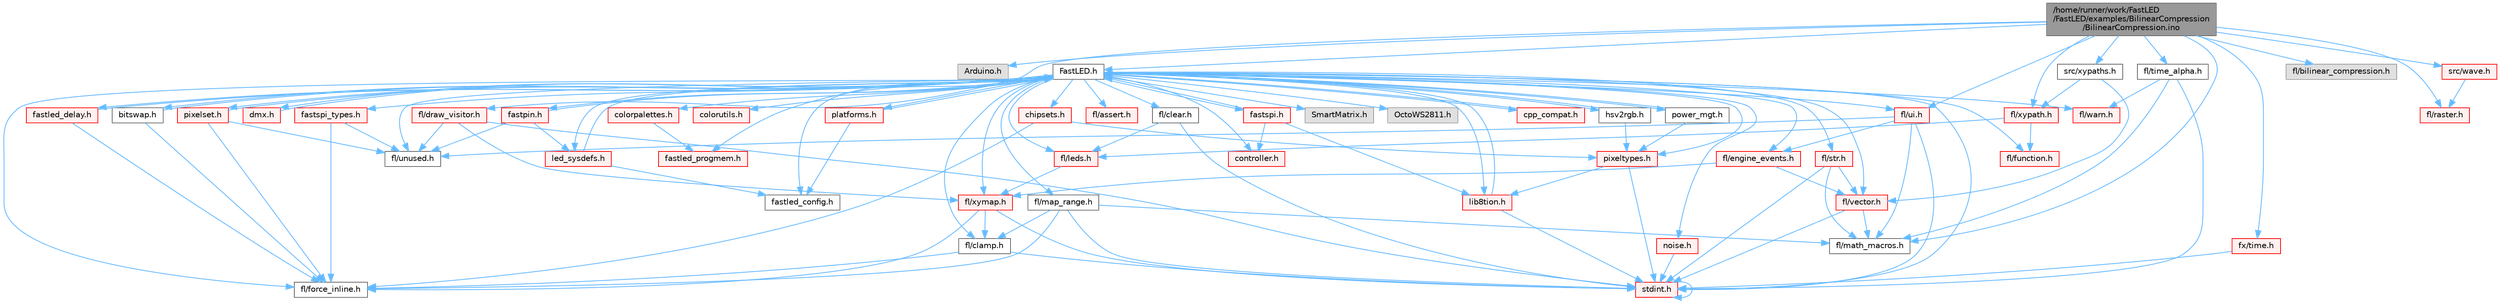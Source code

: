 digraph "/home/runner/work/FastLED/FastLED/examples/BilinearCompression/BilinearCompression.ino"
{
 // INTERACTIVE_SVG=YES
 // LATEX_PDF_SIZE
  bgcolor="transparent";
  edge [fontname=Helvetica,fontsize=10,labelfontname=Helvetica,labelfontsize=10];
  node [fontname=Helvetica,fontsize=10,shape=box,height=0.2,width=0.4];
  Node1 [id="Node000001",label="/home/runner/work/FastLED\l/FastLED/examples/BilinearCompression\l/BilinearCompression.ino",height=0.2,width=0.4,color="gray40", fillcolor="grey60", style="filled", fontcolor="black",tooltip=" "];
  Node1 -> Node2 [id="edge1_Node000001_Node000002",color="steelblue1",style="solid",tooltip=" "];
  Node2 [id="Node000002",label="Arduino.h",height=0.2,width=0.4,color="grey60", fillcolor="#E0E0E0", style="filled",tooltip=" "];
  Node1 -> Node3 [id="edge2_Node000001_Node000003",color="steelblue1",style="solid",tooltip=" "];
  Node3 [id="Node000003",label="FastLED.h",height=0.2,width=0.4,color="grey40", fillcolor="white", style="filled",URL="$db/d97/_fast_l_e_d_8h.html",tooltip="central include file for FastLED, defines the CFastLED class/object"];
  Node3 -> Node4 [id="edge3_Node000003_Node000004",color="steelblue1",style="solid",tooltip=" "];
  Node4 [id="Node000004",label="stdint.h",height=0.2,width=0.4,color="red", fillcolor="#FFF0F0", style="filled",URL="$df/dd8/stdint_8h.html",tooltip=" "];
  Node4 -> Node4 [id="edge4_Node000004_Node000004",color="steelblue1",style="solid",tooltip=" "];
  Node3 -> Node6 [id="edge5_Node000003_Node000006",color="steelblue1",style="solid",tooltip=" "];
  Node6 [id="Node000006",label="SmartMatrix.h",height=0.2,width=0.4,color="grey60", fillcolor="#E0E0E0", style="filled",tooltip=" "];
  Node3 -> Node7 [id="edge6_Node000003_Node000007",color="steelblue1",style="solid",tooltip=" "];
  Node7 [id="Node000007",label="OctoWS2811.h",height=0.2,width=0.4,color="grey60", fillcolor="#E0E0E0", style="filled",tooltip=" "];
  Node3 -> Node8 [id="edge7_Node000003_Node000008",color="steelblue1",style="solid",tooltip=" "];
  Node8 [id="Node000008",label="fl/force_inline.h",height=0.2,width=0.4,color="grey40", fillcolor="white", style="filled",URL="$d4/d64/force__inline_8h.html",tooltip=" "];
  Node3 -> Node9 [id="edge8_Node000003_Node000009",color="steelblue1",style="solid",tooltip=" "];
  Node9 [id="Node000009",label="cpp_compat.h",height=0.2,width=0.4,color="red", fillcolor="#FFF0F0", style="filled",URL="$d9/d13/cpp__compat_8h.html",tooltip="Compatibility functions based on C++ version."];
  Node9 -> Node3 [id="edge9_Node000009_Node000003",color="steelblue1",style="solid",tooltip=" "];
  Node3 -> Node11 [id="edge10_Node000003_Node000011",color="steelblue1",style="solid",tooltip=" "];
  Node11 [id="Node000011",label="fastled_config.h",height=0.2,width=0.4,color="grey40", fillcolor="white", style="filled",URL="$d5/d11/fastled__config_8h.html",tooltip="Contains definitions that can be used to configure FastLED at compile time."];
  Node3 -> Node12 [id="edge11_Node000003_Node000012",color="steelblue1",style="solid",tooltip=" "];
  Node12 [id="Node000012",label="led_sysdefs.h",height=0.2,width=0.4,color="red", fillcolor="#FFF0F0", style="filled",URL="$d9/d3e/led__sysdefs_8h.html",tooltip="Determines which platform system definitions to include."];
  Node12 -> Node3 [id="edge12_Node000012_Node000003",color="steelblue1",style="solid",tooltip=" "];
  Node12 -> Node11 [id="edge13_Node000012_Node000011",color="steelblue1",style="solid",tooltip=" "];
  Node3 -> Node14 [id="edge14_Node000003_Node000014",color="steelblue1",style="solid",tooltip=" "];
  Node14 [id="Node000014",label="fastled_delay.h",height=0.2,width=0.4,color="red", fillcolor="#FFF0F0", style="filled",URL="$d0/da8/fastled__delay_8h.html",tooltip="Utility functions and classes for managing delay cycles."];
  Node14 -> Node3 [id="edge15_Node000014_Node000003",color="steelblue1",style="solid",tooltip=" "];
  Node14 -> Node8 [id="edge16_Node000014_Node000008",color="steelblue1",style="solid",tooltip=" "];
  Node3 -> Node16 [id="edge17_Node000003_Node000016",color="steelblue1",style="solid",tooltip=" "];
  Node16 [id="Node000016",label="bitswap.h",height=0.2,width=0.4,color="grey40", fillcolor="white", style="filled",URL="$de/ded/bitswap_8h.html",tooltip="Functions for doing a rotation of bits/bytes used by parallel output."];
  Node16 -> Node3 [id="edge18_Node000016_Node000003",color="steelblue1",style="solid",tooltip=" "];
  Node16 -> Node8 [id="edge19_Node000016_Node000008",color="steelblue1",style="solid",tooltip=" "];
  Node3 -> Node17 [id="edge20_Node000003_Node000017",color="steelblue1",style="solid",tooltip=" "];
  Node17 [id="Node000017",label="controller.h",height=0.2,width=0.4,color="red", fillcolor="#FFF0F0", style="filled",URL="$d2/dd9/controller_8h.html",tooltip="deprecated: base definitions used by led controllers for writing out led data"];
  Node3 -> Node69 [id="edge21_Node000003_Node000069",color="steelblue1",style="solid",tooltip=" "];
  Node69 [id="Node000069",label="fastpin.h",height=0.2,width=0.4,color="red", fillcolor="#FFF0F0", style="filled",URL="$db/d65/fastpin_8h.html",tooltip="Class base definitions for defining fast pin access."];
  Node69 -> Node3 [id="edge22_Node000069_Node000003",color="steelblue1",style="solid",tooltip=" "];
  Node69 -> Node12 [id="edge23_Node000069_Node000012",color="steelblue1",style="solid",tooltip=" "];
  Node69 -> Node56 [id="edge24_Node000069_Node000056",color="steelblue1",style="solid",tooltip=" "];
  Node56 [id="Node000056",label="fl/unused.h",height=0.2,width=0.4,color="grey40", fillcolor="white", style="filled",URL="$d8/d4b/unused_8h.html",tooltip=" "];
  Node3 -> Node70 [id="edge25_Node000003_Node000070",color="steelblue1",style="solid",tooltip=" "];
  Node70 [id="Node000070",label="fastspi_types.h",height=0.2,width=0.4,color="red", fillcolor="#FFF0F0", style="filled",URL="$d2/ddb/fastspi__types_8h.html",tooltip="Data types and constants used by SPI interfaces."];
  Node70 -> Node8 [id="edge26_Node000070_Node000008",color="steelblue1",style="solid",tooltip=" "];
  Node70 -> Node56 [id="edge27_Node000070_Node000056",color="steelblue1",style="solid",tooltip=" "];
  Node3 -> Node71 [id="edge28_Node000003_Node000071",color="steelblue1",style="solid",tooltip=" "];
  Node71 [id="Node000071",label="dmx.h",height=0.2,width=0.4,color="red", fillcolor="#FFF0F0", style="filled",URL="$d3/de1/dmx_8h.html",tooltip="Defines the DMX512-based LED controllers."];
  Node71 -> Node3 [id="edge29_Node000071_Node000003",color="steelblue1",style="solid",tooltip=" "];
  Node3 -> Node74 [id="edge30_Node000003_Node000074",color="steelblue1",style="solid",tooltip=" "];
  Node74 [id="Node000074",label="platforms.h",height=0.2,width=0.4,color="red", fillcolor="#FFF0F0", style="filled",URL="$da/dc9/platforms_8h.html",tooltip="Determines which platforms headers to include."];
  Node74 -> Node3 [id="edge31_Node000074_Node000003",color="steelblue1",style="solid",tooltip=" "];
  Node74 -> Node11 [id="edge32_Node000074_Node000011",color="steelblue1",style="solid",tooltip=" "];
  Node3 -> Node76 [id="edge33_Node000003_Node000076",color="steelblue1",style="solid",tooltip=" "];
  Node76 [id="Node000076",label="fastled_progmem.h",height=0.2,width=0.4,color="red", fillcolor="#FFF0F0", style="filled",URL="$df/dab/fastled__progmem_8h.html",tooltip="Wrapper definitions to allow seamless use of PROGMEM in environments that have it."];
  Node3 -> Node20 [id="edge34_Node000003_Node000020",color="steelblue1",style="solid",tooltip=" "];
  Node20 [id="Node000020",label="lib8tion.h",height=0.2,width=0.4,color="red", fillcolor="#FFF0F0", style="filled",URL="$df/da5/lib8tion_8h.html",tooltip="Fast, efficient 8-bit math functions specifically designed for high-performance LED programming."];
  Node20 -> Node3 [id="edge35_Node000020_Node000003",color="steelblue1",style="solid",tooltip=" "];
  Node20 -> Node4 [id="edge36_Node000020_Node000004",color="steelblue1",style="solid",tooltip=" "];
  Node3 -> Node19 [id="edge37_Node000003_Node000019",color="steelblue1",style="solid",tooltip=" "];
  Node19 [id="Node000019",label="pixeltypes.h",height=0.2,width=0.4,color="red", fillcolor="#FFF0F0", style="filled",URL="$d2/dba/pixeltypes_8h.html",tooltip="Includes defintions for RGB and HSV pixels."];
  Node19 -> Node4 [id="edge38_Node000019_Node000004",color="steelblue1",style="solid",tooltip=" "];
  Node19 -> Node20 [id="edge39_Node000019_Node000020",color="steelblue1",style="solid",tooltip=" "];
  Node3 -> Node77 [id="edge40_Node000003_Node000077",color="steelblue1",style="solid",tooltip=" "];
  Node77 [id="Node000077",label="hsv2rgb.h",height=0.2,width=0.4,color="grey40", fillcolor="white", style="filled",URL="$de/d9a/hsv2rgb_8h.html",tooltip="Functions to convert from the HSV colorspace to the RGB colorspace."];
  Node77 -> Node3 [id="edge41_Node000077_Node000003",color="steelblue1",style="solid",tooltip=" "];
  Node77 -> Node19 [id="edge42_Node000077_Node000019",color="steelblue1",style="solid",tooltip=" "];
  Node3 -> Node78 [id="edge43_Node000003_Node000078",color="steelblue1",style="solid",tooltip=" "];
  Node78 [id="Node000078",label="colorutils.h",height=0.2,width=0.4,color="red", fillcolor="#FFF0F0", style="filled",URL="$d1/dfb/colorutils_8h.html",tooltip=" "];
  Node3 -> Node84 [id="edge44_Node000003_Node000084",color="steelblue1",style="solid",tooltip=" "];
  Node84 [id="Node000084",label="pixelset.h",height=0.2,width=0.4,color="red", fillcolor="#FFF0F0", style="filled",URL="$d4/d46/pixelset_8h.html",tooltip="Declares classes for managing logical groups of LEDs."];
  Node84 -> Node8 [id="edge45_Node000084_Node000008",color="steelblue1",style="solid",tooltip=" "];
  Node84 -> Node56 [id="edge46_Node000084_Node000056",color="steelblue1",style="solid",tooltip=" "];
  Node84 -> Node3 [id="edge47_Node000084_Node000003",color="steelblue1",style="solid",tooltip=" "];
  Node3 -> Node86 [id="edge48_Node000003_Node000086",color="steelblue1",style="solid",tooltip=" "];
  Node86 [id="Node000086",label="colorpalettes.h",height=0.2,width=0.4,color="red", fillcolor="#FFF0F0", style="filled",URL="$dc/dcc/colorpalettes_8h.html",tooltip="Declarations for the predefined color palettes supplied by FastLED."];
  Node86 -> Node76 [id="edge49_Node000086_Node000076",color="steelblue1",style="solid",tooltip=" "];
  Node3 -> Node87 [id="edge50_Node000003_Node000087",color="steelblue1",style="solid",tooltip=" "];
  Node87 [id="Node000087",label="noise.h",height=0.2,width=0.4,color="red", fillcolor="#FFF0F0", style="filled",URL="$d1/d31/noise_8h.html",tooltip="Functions to generate and fill arrays with noise."];
  Node87 -> Node4 [id="edge51_Node000087_Node000004",color="steelblue1",style="solid",tooltip=" "];
  Node3 -> Node88 [id="edge52_Node000003_Node000088",color="steelblue1",style="solid",tooltip=" "];
  Node88 [id="Node000088",label="power_mgt.h",height=0.2,width=0.4,color="grey40", fillcolor="white", style="filled",URL="$dc/d5b/power__mgt_8h.html",tooltip="Functions to limit the power used by FastLED."];
  Node88 -> Node3 [id="edge53_Node000088_Node000003",color="steelblue1",style="solid",tooltip=" "];
  Node88 -> Node19 [id="edge54_Node000088_Node000019",color="steelblue1",style="solid",tooltip=" "];
  Node3 -> Node89 [id="edge55_Node000003_Node000089",color="steelblue1",style="solid",tooltip=" "];
  Node89 [id="Node000089",label="fastspi.h",height=0.2,width=0.4,color="red", fillcolor="#FFF0F0", style="filled",URL="$d6/ddc/fastspi_8h.html",tooltip="Serial peripheral interface (SPI) definitions per platform."];
  Node89 -> Node3 [id="edge56_Node000089_Node000003",color="steelblue1",style="solid",tooltip=" "];
  Node89 -> Node17 [id="edge57_Node000089_Node000017",color="steelblue1",style="solid",tooltip=" "];
  Node89 -> Node20 [id="edge58_Node000089_Node000020",color="steelblue1",style="solid",tooltip=" "];
  Node3 -> Node91 [id="edge59_Node000003_Node000091",color="steelblue1",style="solid",tooltip=" "];
  Node91 [id="Node000091",label="chipsets.h",height=0.2,width=0.4,color="red", fillcolor="#FFF0F0", style="filled",URL="$db/d66/chipsets_8h.html",tooltip="Contains the bulk of the definitions for the various LED chipsets supported."];
  Node91 -> Node19 [id="edge60_Node000091_Node000019",color="steelblue1",style="solid",tooltip=" "];
  Node91 -> Node8 [id="edge61_Node000091_Node000008",color="steelblue1",style="solid",tooltip=" "];
  Node3 -> Node57 [id="edge62_Node000003_Node000057",color="steelblue1",style="solid",tooltip=" "];
  Node57 [id="Node000057",label="fl/engine_events.h",height=0.2,width=0.4,color="red", fillcolor="#FFF0F0", style="filled",URL="$db/dc0/engine__events_8h.html",tooltip=" "];
  Node57 -> Node36 [id="edge63_Node000057_Node000036",color="steelblue1",style="solid",tooltip=" "];
  Node36 [id="Node000036",label="fl/vector.h",height=0.2,width=0.4,color="red", fillcolor="#FFF0F0", style="filled",URL="$d6/d68/vector_8h.html",tooltip=" "];
  Node36 -> Node4 [id="edge64_Node000036_Node000004",color="steelblue1",style="solid",tooltip=" "];
  Node36 -> Node31 [id="edge65_Node000036_Node000031",color="steelblue1",style="solid",tooltip=" "];
  Node31 [id="Node000031",label="fl/math_macros.h",height=0.2,width=0.4,color="grey40", fillcolor="white", style="filled",URL="$d8/db8/math__macros_8h.html",tooltip=" "];
  Node57 -> Node66 [id="edge66_Node000057_Node000066",color="steelblue1",style="solid",tooltip=" "];
  Node66 [id="Node000066",label="fl/xymap.h",height=0.2,width=0.4,color="red", fillcolor="#FFF0F0", style="filled",URL="$da/d61/xymap_8h.html",tooltip=" "];
  Node66 -> Node4 [id="edge67_Node000066_Node000004",color="steelblue1",style="solid",tooltip=" "];
  Node66 -> Node29 [id="edge68_Node000066_Node000029",color="steelblue1",style="solid",tooltip=" "];
  Node29 [id="Node000029",label="fl/clamp.h",height=0.2,width=0.4,color="grey40", fillcolor="white", style="filled",URL="$d6/dd3/clamp_8h.html",tooltip=" "];
  Node29 -> Node4 [id="edge69_Node000029_Node000004",color="steelblue1",style="solid",tooltip=" "];
  Node29 -> Node8 [id="edge70_Node000029_Node000008",color="steelblue1",style="solid",tooltip=" "];
  Node66 -> Node8 [id="edge71_Node000066_Node000008",color="steelblue1",style="solid",tooltip=" "];
  Node3 -> Node92 [id="edge72_Node000003_Node000092",color="steelblue1",style="solid",tooltip=" "];
  Node92 [id="Node000092",label="fl/leds.h",height=0.2,width=0.4,color="red", fillcolor="#FFF0F0", style="filled",URL="$da/d78/leds_8h.html",tooltip=" "];
  Node92 -> Node66 [id="edge73_Node000092_Node000066",color="steelblue1",style="solid",tooltip=" "];
  Node3 -> Node26 [id="edge74_Node000003_Node000026",color="steelblue1",style="solid",tooltip=" "];
  Node26 [id="Node000026",label="fl/str.h",height=0.2,width=0.4,color="red", fillcolor="#FFF0F0", style="filled",URL="$d1/d93/str_8h.html",tooltip=" "];
  Node26 -> Node4 [id="edge75_Node000026_Node000004",color="steelblue1",style="solid",tooltip=" "];
  Node26 -> Node31 [id="edge76_Node000026_Node000031",color="steelblue1",style="solid",tooltip=" "];
  Node26 -> Node36 [id="edge77_Node000026_Node000036",color="steelblue1",style="solid",tooltip=" "];
  Node3 -> Node66 [id="edge78_Node000003_Node000066",color="steelblue1",style="solid",tooltip=" "];
  Node3 -> Node29 [id="edge79_Node000003_Node000029",color="steelblue1",style="solid",tooltip=" "];
  Node3 -> Node30 [id="edge80_Node000003_Node000030",color="steelblue1",style="solid",tooltip=" "];
  Node30 [id="Node000030",label="fl/map_range.h",height=0.2,width=0.4,color="grey40", fillcolor="white", style="filled",URL="$d1/d47/map__range_8h.html",tooltip=" "];
  Node30 -> Node4 [id="edge81_Node000030_Node000004",color="steelblue1",style="solid",tooltip=" "];
  Node30 -> Node29 [id="edge82_Node000030_Node000029",color="steelblue1",style="solid",tooltip=" "];
  Node30 -> Node8 [id="edge83_Node000030_Node000008",color="steelblue1",style="solid",tooltip=" "];
  Node30 -> Node31 [id="edge84_Node000030_Node000031",color="steelblue1",style="solid",tooltip=" "];
  Node3 -> Node93 [id="edge85_Node000003_Node000093",color="steelblue1",style="solid",tooltip=" "];
  Node93 [id="Node000093",label="fl/warn.h",height=0.2,width=0.4,color="red", fillcolor="#FFF0F0", style="filled",URL="$de/d77/warn_8h.html",tooltip=" "];
  Node3 -> Node62 [id="edge86_Node000003_Node000062",color="steelblue1",style="solid",tooltip=" "];
  Node62 [id="Node000062",label="fl/assert.h",height=0.2,width=0.4,color="red", fillcolor="#FFF0F0", style="filled",URL="$dc/da7/assert_8h.html",tooltip=" "];
  Node3 -> Node56 [id="edge87_Node000003_Node000056",color="steelblue1",style="solid",tooltip=" "];
  Node3 -> Node36 [id="edge88_Node000003_Node000036",color="steelblue1",style="solid",tooltip=" "];
  Node3 -> Node96 [id="edge89_Node000003_Node000096",color="steelblue1",style="solid",tooltip=" "];
  Node96 [id="Node000096",label="fl/function.h",height=0.2,width=0.4,color="red", fillcolor="#FFF0F0", style="filled",URL="$dd/d67/function_8h.html",tooltip=" "];
  Node3 -> Node97 [id="edge90_Node000003_Node000097",color="steelblue1",style="solid",tooltip=" "];
  Node97 [id="Node000097",label="fl/clear.h",height=0.2,width=0.4,color="grey40", fillcolor="white", style="filled",URL="$df/db0/clear_8h.html",tooltip=" "];
  Node97 -> Node92 [id="edge91_Node000097_Node000092",color="steelblue1",style="solid",tooltip=" "];
  Node97 -> Node4 [id="edge92_Node000097_Node000004",color="steelblue1",style="solid",tooltip=" "];
  Node3 -> Node98 [id="edge93_Node000003_Node000098",color="steelblue1",style="solid",tooltip=" "];
  Node98 [id="Node000098",label="fl/ui.h",height=0.2,width=0.4,color="red", fillcolor="#FFF0F0", style="filled",URL="$d9/d3b/ui_8h.html",tooltip=" "];
  Node98 -> Node4 [id="edge94_Node000098_Node000004",color="steelblue1",style="solid",tooltip=" "];
  Node98 -> Node57 [id="edge95_Node000098_Node000057",color="steelblue1",style="solid",tooltip=" "];
  Node98 -> Node31 [id="edge96_Node000098_Node000031",color="steelblue1",style="solid",tooltip=" "];
  Node98 -> Node56 [id="edge97_Node000098_Node000056",color="steelblue1",style="solid",tooltip=" "];
  Node1 -> Node105 [id="edge98_Node000001_Node000105",color="steelblue1",style="solid",tooltip=" "];
  Node105 [id="Node000105",label="fl/draw_visitor.h",height=0.2,width=0.4,color="red", fillcolor="#FFF0F0", style="filled",URL="$d0/d4f/draw__visitor_8h.html",tooltip=" "];
  Node105 -> Node4 [id="edge99_Node000105_Node000004",color="steelblue1",style="solid",tooltip=" "];
  Node105 -> Node56 [id="edge100_Node000105_Node000056",color="steelblue1",style="solid",tooltip=" "];
  Node105 -> Node66 [id="edge101_Node000105_Node000066",color="steelblue1",style="solid",tooltip=" "];
  Node1 -> Node31 [id="edge102_Node000001_Node000031",color="steelblue1",style="solid",tooltip=" "];
  Node1 -> Node108 [id="edge103_Node000001_Node000108",color="steelblue1",style="solid",tooltip=" "];
  Node108 [id="Node000108",label="fl/raster.h",height=0.2,width=0.4,color="red", fillcolor="#FFF0F0", style="filled",URL="$d1/d1e/raster_8h.html",tooltip=" "];
  Node1 -> Node117 [id="edge104_Node000001_Node000117",color="steelblue1",style="solid",tooltip=" "];
  Node117 [id="Node000117",label="fl/time_alpha.h",height=0.2,width=0.4,color="grey40", fillcolor="white", style="filled",URL="$d0/d87/time__alpha_8h.html",tooltip=" "];
  Node117 -> Node4 [id="edge105_Node000117_Node000004",color="steelblue1",style="solid",tooltip=" "];
  Node117 -> Node31 [id="edge106_Node000117_Node000031",color="steelblue1",style="solid",tooltip=" "];
  Node117 -> Node93 [id="edge107_Node000117_Node000093",color="steelblue1",style="solid",tooltip=" "];
  Node1 -> Node98 [id="edge108_Node000001_Node000098",color="steelblue1",style="solid",tooltip=" "];
  Node1 -> Node118 [id="edge109_Node000001_Node000118",color="steelblue1",style="solid",tooltip=" "];
  Node118 [id="Node000118",label="fl/xypath.h",height=0.2,width=0.4,color="red", fillcolor="#FFF0F0", style="filled",URL="$d5/df2/xypath_8h.html",tooltip=" "];
  Node118 -> Node96 [id="edge110_Node000118_Node000096",color="steelblue1",style="solid",tooltip=" "];
  Node118 -> Node92 [id="edge111_Node000118_Node000092",color="steelblue1",style="solid",tooltip=" "];
  Node1 -> Node121 [id="edge112_Node000001_Node000121",color="steelblue1",style="solid",tooltip=" "];
  Node121 [id="Node000121",label="fx/time.h",height=0.2,width=0.4,color="red", fillcolor="#FFF0F0", style="filled",URL="$de/df7/time_8h.html",tooltip=" "];
  Node121 -> Node4 [id="edge113_Node000121_Node000004",color="steelblue1",style="solid",tooltip=" "];
  Node1 -> Node122 [id="edge114_Node000001_Node000122",color="steelblue1",style="solid",tooltip=" "];
  Node122 [id="Node000122",label="fl/bilinear_compression.h",height=0.2,width=0.4,color="grey60", fillcolor="#E0E0E0", style="filled",tooltip=" "];
  Node1 -> Node123 [id="edge115_Node000001_Node000123",color="steelblue1",style="solid",tooltip=" "];
  Node123 [id="Node000123",label="src/wave.h",height=0.2,width=0.4,color="red", fillcolor="#FFF0F0", style="filled",URL="$d5/d16/examples_2_bilinear_compression_2src_2wave_8h.html",tooltip=" "];
  Node123 -> Node108 [id="edge116_Node000123_Node000108",color="steelblue1",style="solid",tooltip=" "];
  Node1 -> Node135 [id="edge117_Node000001_Node000135",color="steelblue1",style="solid",tooltip=" "];
  Node135 [id="Node000135",label="src/xypaths.h",height=0.2,width=0.4,color="grey40", fillcolor="white", style="filled",URL="$d9/dea/xypaths_8h.html",tooltip=" "];
  Node135 -> Node118 [id="edge118_Node000135_Node000118",color="steelblue1",style="solid",tooltip=" "];
  Node135 -> Node36 [id="edge119_Node000135_Node000036",color="steelblue1",style="solid",tooltip=" "];
}
